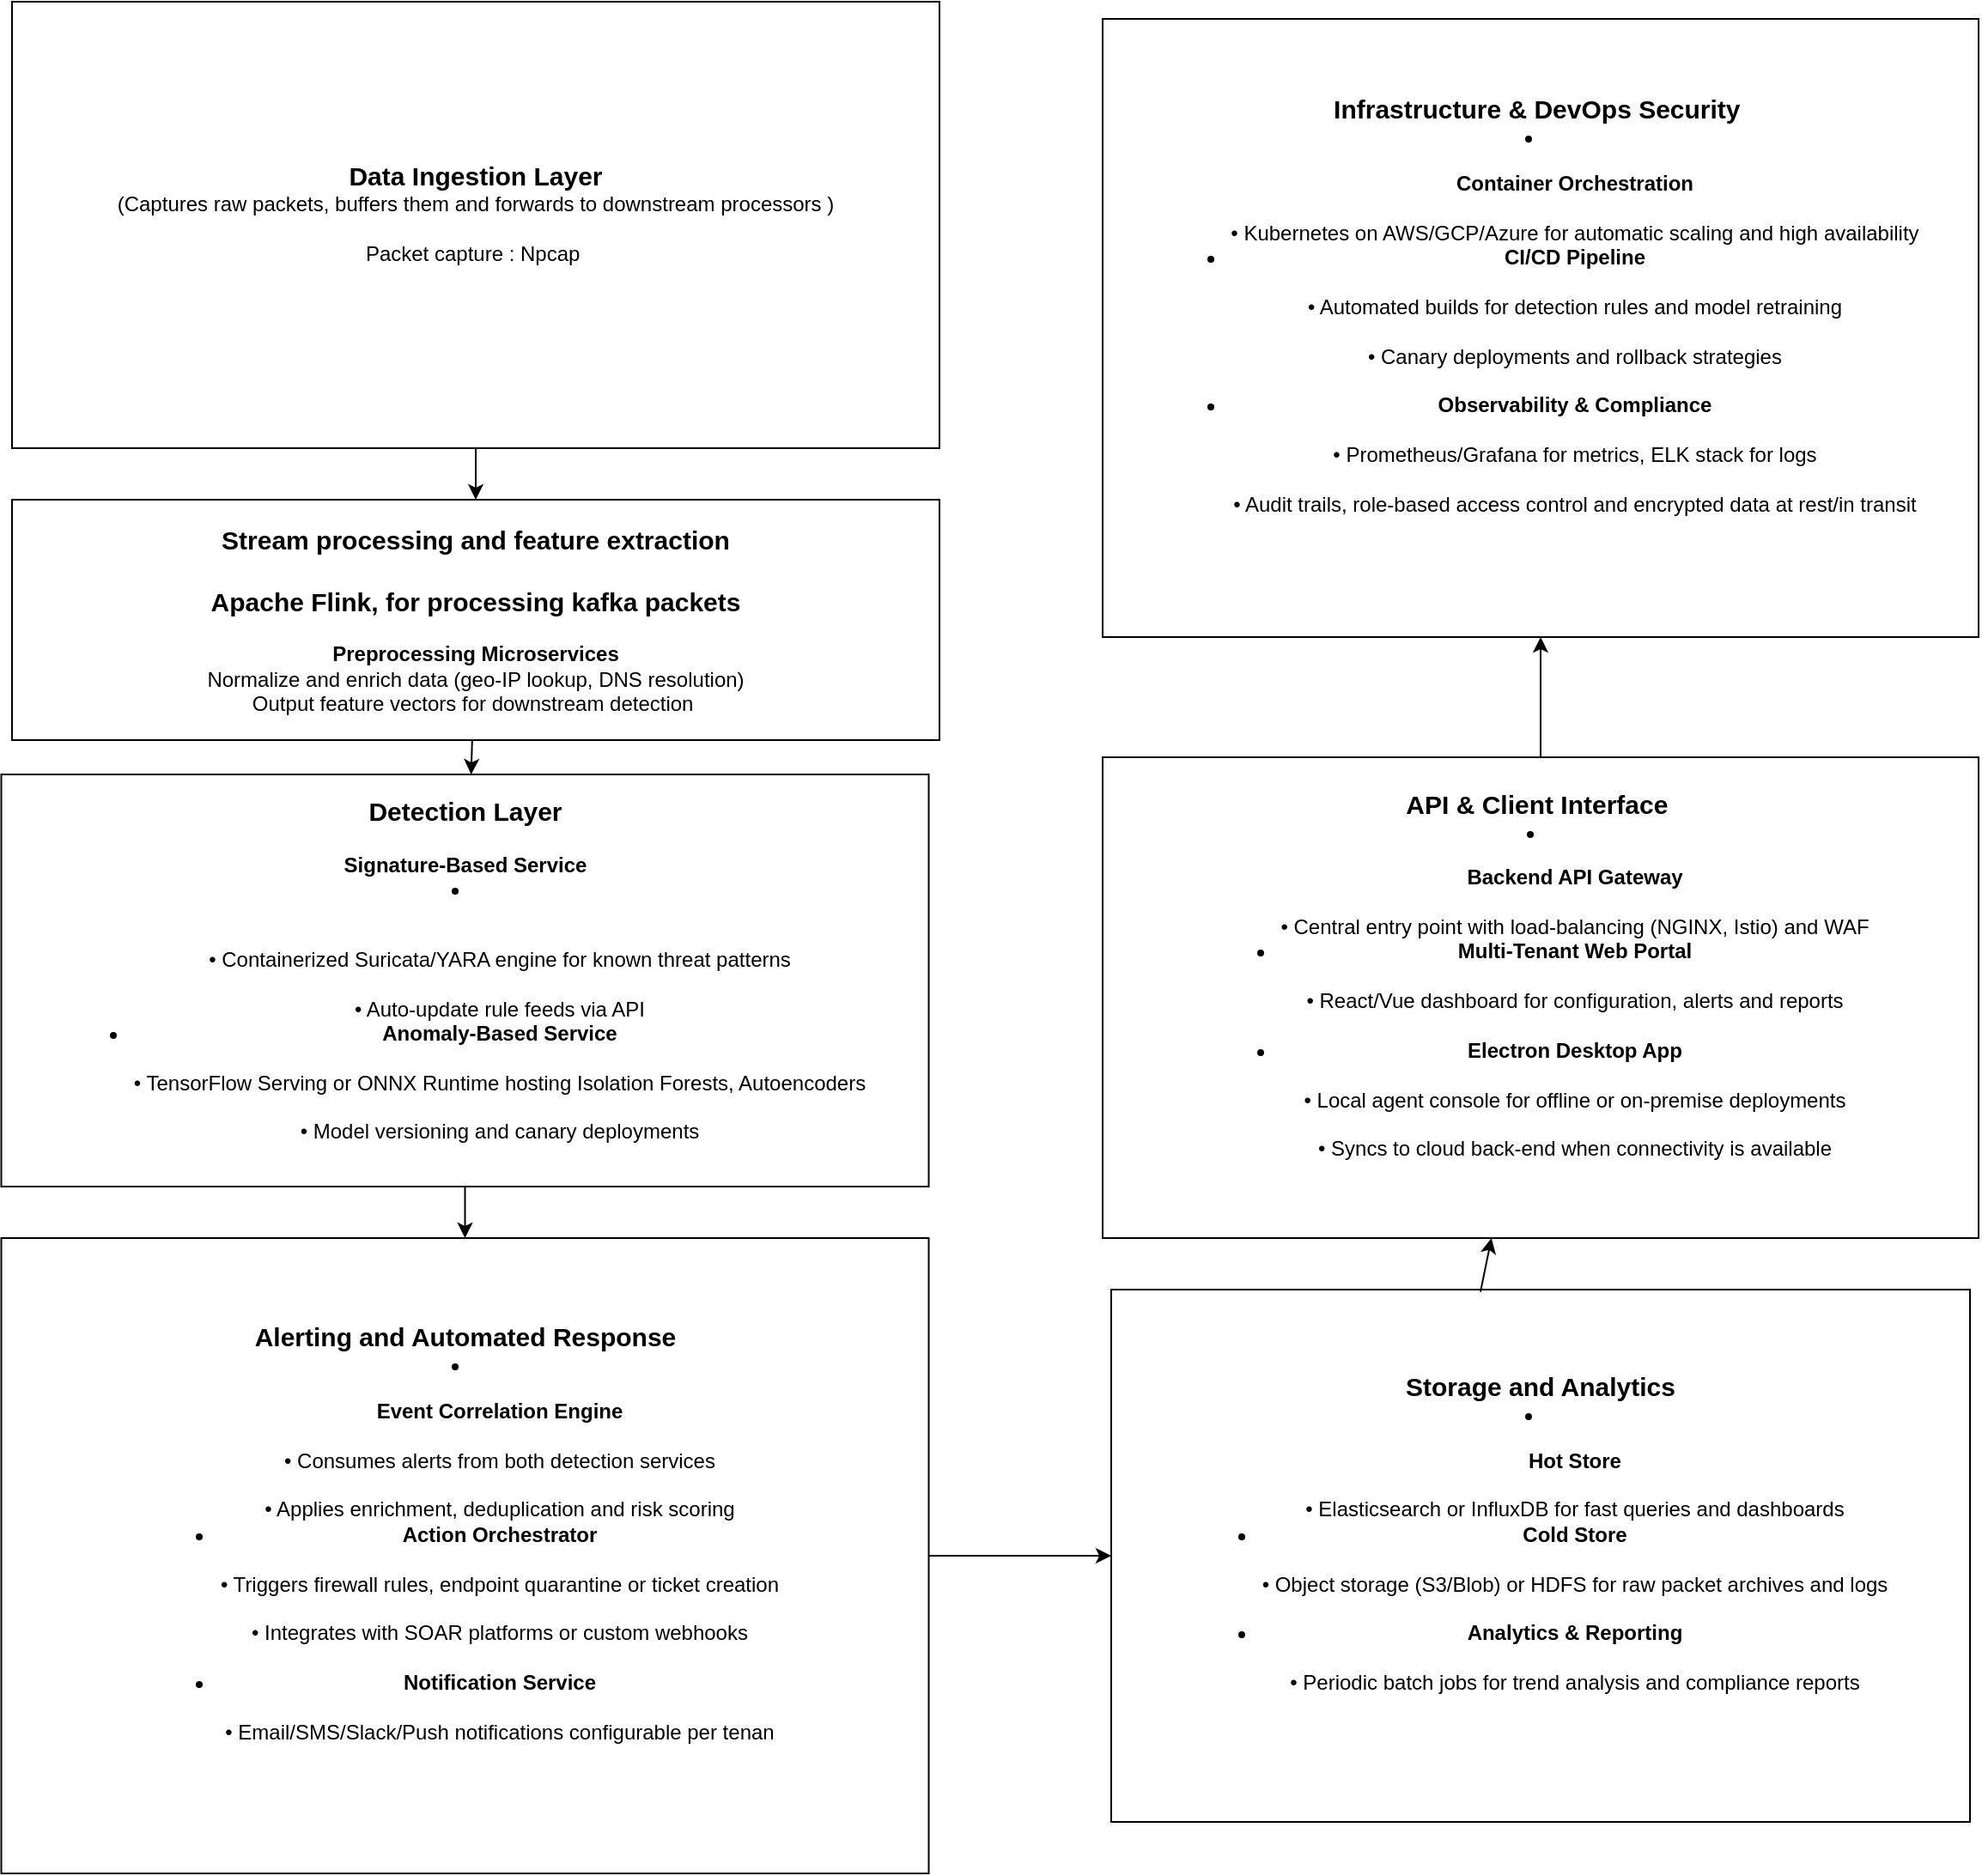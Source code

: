 <mxfile>
    <diagram id="f1a2b3c4" name="architecture">
        <mxGraphModel dx="475" dy="396" grid="1" gridSize="10" guides="1" tooltips="1" connect="1" arrows="1" fold="1" page="1" pageScale="1" pageWidth="850" pageHeight="1100" math="0" shadow="0">
            <root>
                <mxCell id="0"/>
                <mxCell id="1" parent="0"/>
                <mxCell id="kAc0SyUN_WMn847Gesce-4" value="&lt;b&gt;&lt;font style=&quot;font-size: 15px;&quot;&gt;Data Ingestion Layer&lt;/font&gt;&lt;/b&gt;&lt;div&gt;(Captures raw packets, buffers them and forwards to downstream processors )&lt;/div&gt;&lt;div&gt;&lt;br&gt;&lt;/div&gt;&lt;div&gt;Packet capture : Npcap&amp;nbsp;&lt;/div&gt;&lt;div&gt;&lt;br&gt;&lt;/div&gt;" style="rounded=0;whiteSpace=wrap;html=1;align=center;" parent="1" vertex="1">
                    <mxGeometry x="80" width="540" height="260" as="geometry"/>
                </mxCell>
                <mxCell id="kAc0SyUN_WMn847Gesce-8" value="&lt;div&gt;&lt;span style=&quot;font-size: 15px;&quot;&gt;&lt;b&gt;Stream processing and feature extraction&lt;/b&gt;&lt;/span&gt;&lt;/div&gt;&lt;div&gt;&lt;span style=&quot;font-size: 15px;&quot;&gt;&lt;b&gt;&lt;br&gt;&lt;/b&gt;&lt;/span&gt;&lt;/div&gt;&lt;div&gt;&lt;span style=&quot;font-size: 15px;&quot;&gt;&lt;b&gt;Apache Flink, for processing kafka packets&lt;/b&gt;&lt;/span&gt;&lt;/div&gt;&lt;div&gt;&lt;strong style=&quot;background-color: transparent;&quot;&gt;&lt;br&gt;&lt;/strong&gt;&lt;/div&gt;&lt;div&gt;&lt;strong style=&quot;background-color: transparent;&quot;&gt;Preprocessing Microservices&lt;/strong&gt;&lt;/div&gt;&lt;div&gt;&lt;span style=&quot;background-color: transparent;&quot;&gt;Normalize and enrich data (geo-IP lookup, DNS resolution)&lt;/span&gt;&lt;/div&gt;&lt;div&gt;&lt;span style=&quot;background-color: transparent;&quot;&gt;Output feature vectors for downstream detection&amp;nbsp;&lt;/span&gt;&lt;/div&gt;" style="rounded=0;whiteSpace=wrap;html=1;align=center;" parent="1" vertex="1">
                    <mxGeometry x="80" y="290" width="540" height="140" as="geometry"/>
                </mxCell>
                <mxCell id="kAc0SyUN_WMn847Gesce-9" value="&lt;div&gt;&lt;span style=&quot;font-size: 15px;&quot;&gt;&lt;b&gt;Detection Layer&lt;/b&gt;&lt;/span&gt;&lt;/div&gt;&lt;div&gt;&lt;strong style=&quot;background-color: transparent;&quot;&gt;&lt;br&gt;&lt;/strong&gt;&lt;/div&gt;&lt;div&gt;&lt;strong style=&quot;background-color: transparent;&quot;&gt;Signature-Based Service&lt;/strong&gt;&lt;/div&gt;&lt;li&gt;&lt;ul&gt;&lt;br&gt;• Containerized Suricata/YARA engine for known threat patterns&lt;br&gt;&lt;br&gt;• Auto-update rule feeds via API&lt;br&gt;&lt;li&gt;&lt;strong&gt;Anomaly-Based Service&lt;/strong&gt;&lt;br&gt;&lt;br&gt;• TensorFlow Serving or ONNX Runtime hosting Isolation Forests, Autoencoders&lt;br&gt;&lt;br&gt;• Model versioning and canary deployments&lt;/li&gt;&lt;/ul&gt;&lt;/li&gt;" style="rounded=0;whiteSpace=wrap;html=1;align=center;fillColor=default;" parent="1" vertex="1">
                    <mxGeometry x="73.75" y="450" width="540" height="240" as="geometry"/>
                </mxCell>
                <mxCell id="kAc0SyUN_WMn847Gesce-10" value="" style="endArrow=classic;html=1;exitX=0.5;exitY=1;exitDx=0;exitDy=0;" parent="1" source="kAc0SyUN_WMn847Gesce-4" target="kAc0SyUN_WMn847Gesce-8" edge="1">
                    <mxGeometry width="50" height="50" relative="1" as="geometry">
                        <mxPoint x="180" y="420" as="sourcePoint"/>
                        <mxPoint x="230" y="370" as="targetPoint"/>
                    </mxGeometry>
                </mxCell>
                <mxCell id="kAc0SyUN_WMn847Gesce-13" value="" style="endArrow=classic;html=1;" parent="1" source="kAc0SyUN_WMn847Gesce-8" target="kAc0SyUN_WMn847Gesce-9" edge="1">
                    <mxGeometry width="50" height="50" relative="1" as="geometry">
                        <mxPoint x="200" y="390" as="sourcePoint"/>
                        <mxPoint x="250" y="340" as="targetPoint"/>
                    </mxGeometry>
                </mxCell>
                <mxCell id="kAc0SyUN_WMn847Gesce-14" value="&lt;span style=&quot;font-size: 15px;&quot;&gt;&lt;b&gt;Alerting and Automated Response&lt;/b&gt;&lt;/span&gt;&lt;div&gt;&lt;li&gt;&lt;ul&gt;&lt;strong&gt;Event Correlation Engine&lt;/strong&gt;&lt;br&gt;&lt;br/&gt;• Consumes alerts from both detection services&lt;br&gt;&lt;br/&gt;• Applies enrichment, deduplication and risk scoring&lt;br/&gt;&lt;li&gt;&lt;strong&gt;Action Orchestrator&lt;/strong&gt;&lt;br&gt;&lt;br/&gt;• Triggers firewall rules, endpoint quarantine or ticket creation&lt;br&gt;&lt;br/&gt;• Integrates with SOAR platforms or custom webhooks&lt;/li&gt;&lt;br/&gt;&lt;li&gt;&lt;strong&gt;Notification Service&lt;/strong&gt;&lt;br&gt;&lt;br/&gt;• Email/SMS/Slack/Push notifications configurable per tenan&lt;/li&gt;&lt;br/&gt;&lt;/ul&gt;&lt;/li&gt;&lt;/div&gt;" style="rounded=0;whiteSpace=wrap;html=1;align=center;fillColor=default;" parent="1" vertex="1">
                    <mxGeometry x="73.75" y="720" width="540" height="370" as="geometry"/>
                </mxCell>
                <mxCell id="kAc0SyUN_WMn847Gesce-15" value="" style="endArrow=classic;html=1;" parent="1" source="kAc0SyUN_WMn847Gesce-9" target="kAc0SyUN_WMn847Gesce-14" edge="1">
                    <mxGeometry width="50" height="50" relative="1" as="geometry">
                        <mxPoint x="310" y="930" as="sourcePoint"/>
                        <mxPoint x="360" y="880" as="targetPoint"/>
                    </mxGeometry>
                </mxCell>
                <mxCell id="kAc0SyUN_WMn847Gesce-16" value="&lt;span style=&quot;font-size: 15px;&quot;&gt;&lt;b&gt;Storage and Analytics&lt;/b&gt;&lt;/span&gt;&lt;div&gt;&lt;li&gt;&lt;ul&gt;&lt;strong&gt;Hot Store&lt;/strong&gt;&lt;br&gt;&lt;br/&gt;• Elasticsearch or InfluxDB for fast queries and dashboards&lt;br/&gt;&lt;li&gt;&lt;strong&gt;Cold Store&lt;/strong&gt;&lt;br&gt;&lt;br/&gt;• Object storage (S3/Blob) or HDFS for raw packet archives and logs&lt;/li&gt;&lt;br/&gt;&lt;li&gt;&lt;strong&gt;Analytics &amp;amp; Reporting&lt;/strong&gt;&lt;br&gt;&lt;br/&gt;• Periodic batch jobs for trend analysis and compliance reports&lt;/li&gt;&lt;br/&gt;&lt;/ul&gt;&lt;/li&gt;&lt;/div&gt;" style="rounded=0;whiteSpace=wrap;html=1;align=center;fillColor=default;" parent="1" vertex="1">
                    <mxGeometry x="720" y="750" width="500" height="310" as="geometry"/>
                </mxCell>
                <mxCell id="kAc0SyUN_WMn847Gesce-17" value="" style="endArrow=classic;html=1;exitX=1;exitY=0.5;exitDx=0;exitDy=0;" parent="1" source="kAc0SyUN_WMn847Gesce-14" target="kAc0SyUN_WMn847Gesce-16" edge="1">
                    <mxGeometry width="50" height="50" relative="1" as="geometry">
                        <mxPoint x="890" y="960" as="sourcePoint"/>
                        <mxPoint x="940" y="910" as="targetPoint"/>
                    </mxGeometry>
                </mxCell>
                <mxCell id="kAc0SyUN_WMn847Gesce-18" value="&lt;span style=&quot;font-size: 15px;&quot;&gt;&lt;b&gt;API &amp;amp; Client Interface&amp;nbsp;&lt;/b&gt;&lt;/span&gt;&lt;div&gt;&lt;li&gt;&lt;ul&gt;&lt;strong&gt;Backend API Gateway&lt;/strong&gt;&lt;br&gt;&lt;br/&gt;• Central entry point with load-balancing (NGINX, Istio) and WAF&lt;br/&gt;&lt;li&gt;&lt;strong&gt;Multi-Tenant Web Portal&lt;/strong&gt;&lt;br&gt;&lt;br/&gt;• React/Vue dashboard for configuration, alerts and reports&lt;/li&gt;&lt;br/&gt;&lt;li&gt;&lt;strong&gt;Electron Desktop App&lt;/strong&gt;&lt;br&gt;&lt;br/&gt;• Local agent console for offline or on-premise deployments&lt;br&gt;&lt;br/&gt;• Syncs to cloud back-end when connectivity is available&lt;/li&gt;&lt;br/&gt;&lt;/ul&gt;&lt;/li&gt;&lt;/div&gt;" style="rounded=0;whiteSpace=wrap;html=1;align=center;fillColor=default;" parent="1" vertex="1">
                    <mxGeometry x="715" y="440" width="510" height="280" as="geometry"/>
                </mxCell>
                <mxCell id="kAc0SyUN_WMn847Gesce-19" value="" style="endArrow=classic;html=1;exitX=0.43;exitY=0.004;exitDx=0;exitDy=0;exitPerimeter=0;" parent="1" source="kAc0SyUN_WMn847Gesce-16" target="kAc0SyUN_WMn847Gesce-18" edge="1">
                    <mxGeometry width="50" height="50" relative="1" as="geometry">
                        <mxPoint x="920" y="620" as="sourcePoint"/>
                        <mxPoint x="970" y="570" as="targetPoint"/>
                    </mxGeometry>
                </mxCell>
                <mxCell id="kAc0SyUN_WMn847Gesce-20" value="&lt;span style=&quot;font-size: 15px;&quot;&gt;&lt;b&gt;Infrastructure &amp;amp; DevOps Security&amp;nbsp;&lt;/b&gt;&lt;/span&gt;&lt;div&gt;&lt;li&gt;&lt;ul&gt;&lt;strong&gt;Container Orchestration&lt;/strong&gt;&lt;br&gt;&lt;br/&gt;• Kubernetes on AWS/GCP/Azure for automatic scaling and high availability&lt;br/&gt;&lt;li&gt;&lt;strong&gt;CI/CD Pipeline&lt;/strong&gt;&lt;br&gt;&lt;br/&gt;• Automated builds for detection rules and model retraining&lt;br&gt;&lt;br/&gt;• Canary deployments and rollback strategies&lt;/li&gt;&lt;br/&gt;&lt;li&gt;&lt;strong&gt;Observability &amp;amp; Compliance&lt;/strong&gt;&lt;br&gt;&lt;br/&gt;• Prometheus/Grafana for metrics, ELK stack for logs&lt;br&gt;&lt;br/&gt;• Audit trails, role-based access control and encrypted data at rest/in transit&lt;/li&gt;&lt;br/&gt;&lt;/ul&gt;&lt;/li&gt;&lt;/div&gt;" style="rounded=0;whiteSpace=wrap;html=1;align=center;fillColor=default;" parent="1" vertex="1">
                    <mxGeometry x="715" y="10" width="510" height="360" as="geometry"/>
                </mxCell>
                <mxCell id="kAc0SyUN_WMn847Gesce-21" value="" style="endArrow=classic;html=1;" parent="1" source="kAc0SyUN_WMn847Gesce-18" target="kAc0SyUN_WMn847Gesce-20" edge="1">
                    <mxGeometry width="50" height="50" relative="1" as="geometry">
                        <mxPoint x="740" y="240" as="sourcePoint"/>
                        <mxPoint x="790" y="190" as="targetPoint"/>
                    </mxGeometry>
                </mxCell>
            </root>
        </mxGraphModel>
    </diagram>
</mxfile>